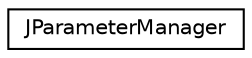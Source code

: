 digraph "Graphical Class Hierarchy"
{
  edge [fontname="Helvetica",fontsize="10",labelfontname="Helvetica",labelfontsize="10"];
  node [fontname="Helvetica",fontsize="10",shape=record];
  rankdir="LR";
  Node1 [label="JParameterManager",height=0.2,width=0.4,color="black", fillcolor="white", style="filled",URL="$class_j_parameter_manager.html"];
}
